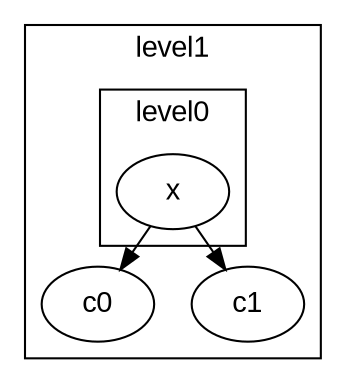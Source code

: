 digraph unix {
  graph [ dpi = 72 ]; 
  graph [nodesep = 0.25; ranksep=0.25];
  fontname="Arial"
  node [fontname="Arial"]
  edge [fontname="Arial"]
  subgraph cluster_level1_90 {
    label = "level1"; // scope
    c0_180 [
      label = "c0"; // node
    ];
    c1_181 [
      label = "c1"; // node
    ];
    subgraph cluster_level0_92 {
      label = "level0"; // scope
      x_179 [
        label = "x"; // node
      ];
      
    }
    
  }
  "x_179" -> "c0_180";
  "x_179" -> "c1_181";
}
